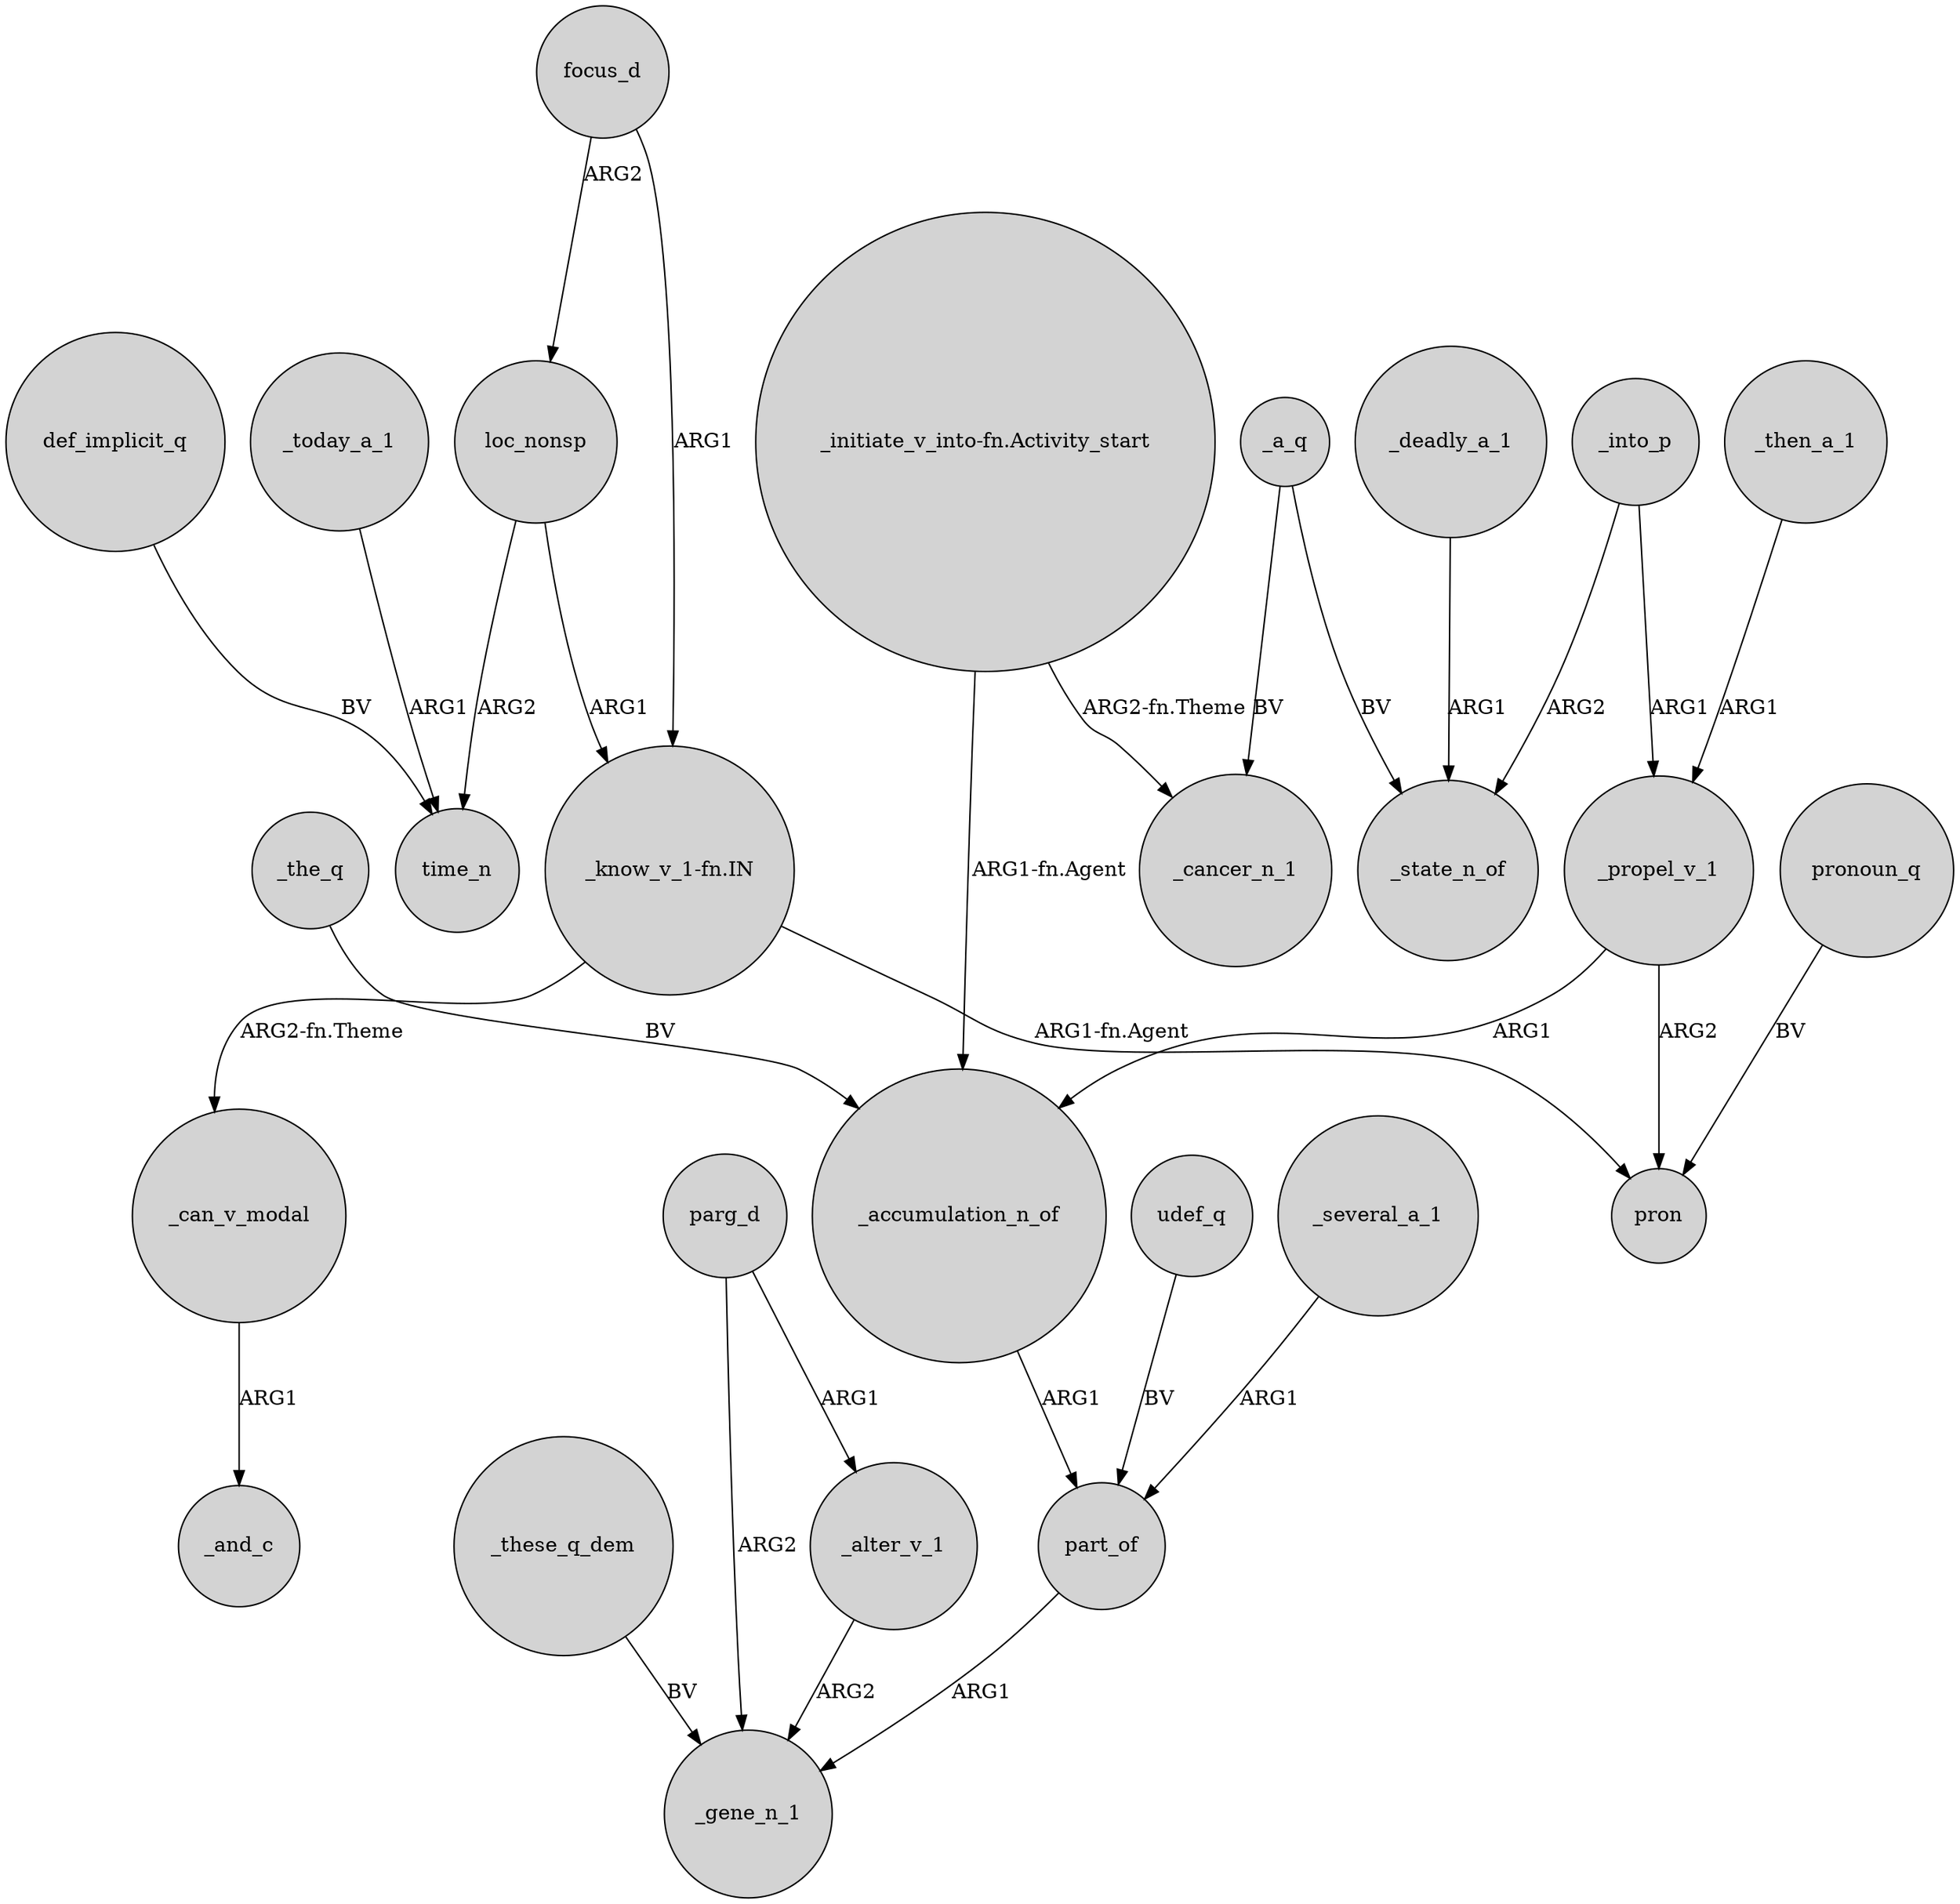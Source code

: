 digraph {
	node [shape=circle style=filled]
	focus_d -> loc_nonsp [label=ARG2]
	_a_q -> _state_n_of [label=BV]
	udef_q -> part_of [label=BV]
	_today_a_1 -> time_n [label=ARG1]
	_then_a_1 -> _propel_v_1 [label=ARG1]
	_these_q_dem -> _gene_n_1 [label=BV]
	_the_q -> _accumulation_n_of [label=BV]
	"_know_v_1-fn.IN" -> pron [label="ARG1-fn.Agent"]
	"_know_v_1-fn.IN" -> _can_v_modal [label="ARG2-fn.Theme"]
	_accumulation_n_of -> part_of [label=ARG1]
	"_initiate_v_into-fn.Activity_start" -> _accumulation_n_of [label="ARG1-fn.Agent"]
	_into_p -> _state_n_of [label=ARG2]
	_propel_v_1 -> _accumulation_n_of [label=ARG1]
	loc_nonsp -> time_n [label=ARG2]
	_into_p -> _propel_v_1 [label=ARG1]
	_alter_v_1 -> _gene_n_1 [label=ARG2]
	pronoun_q -> pron [label=BV]
	_a_q -> _cancer_n_1 [label=BV]
	parg_d -> _gene_n_1 [label=ARG2]
	focus_d -> "_know_v_1-fn.IN" [label=ARG1]
	loc_nonsp -> "_know_v_1-fn.IN" [label=ARG1]
	parg_d -> _alter_v_1 [label=ARG1]
	"_initiate_v_into-fn.Activity_start" -> _cancer_n_1 [label="ARG2-fn.Theme"]
	_can_v_modal -> _and_c [label=ARG1]
	part_of -> _gene_n_1 [label=ARG1]
	_propel_v_1 -> pron [label=ARG2]
	_deadly_a_1 -> _state_n_of [label=ARG1]
	def_implicit_q -> time_n [label=BV]
	_several_a_1 -> part_of [label=ARG1]
}
